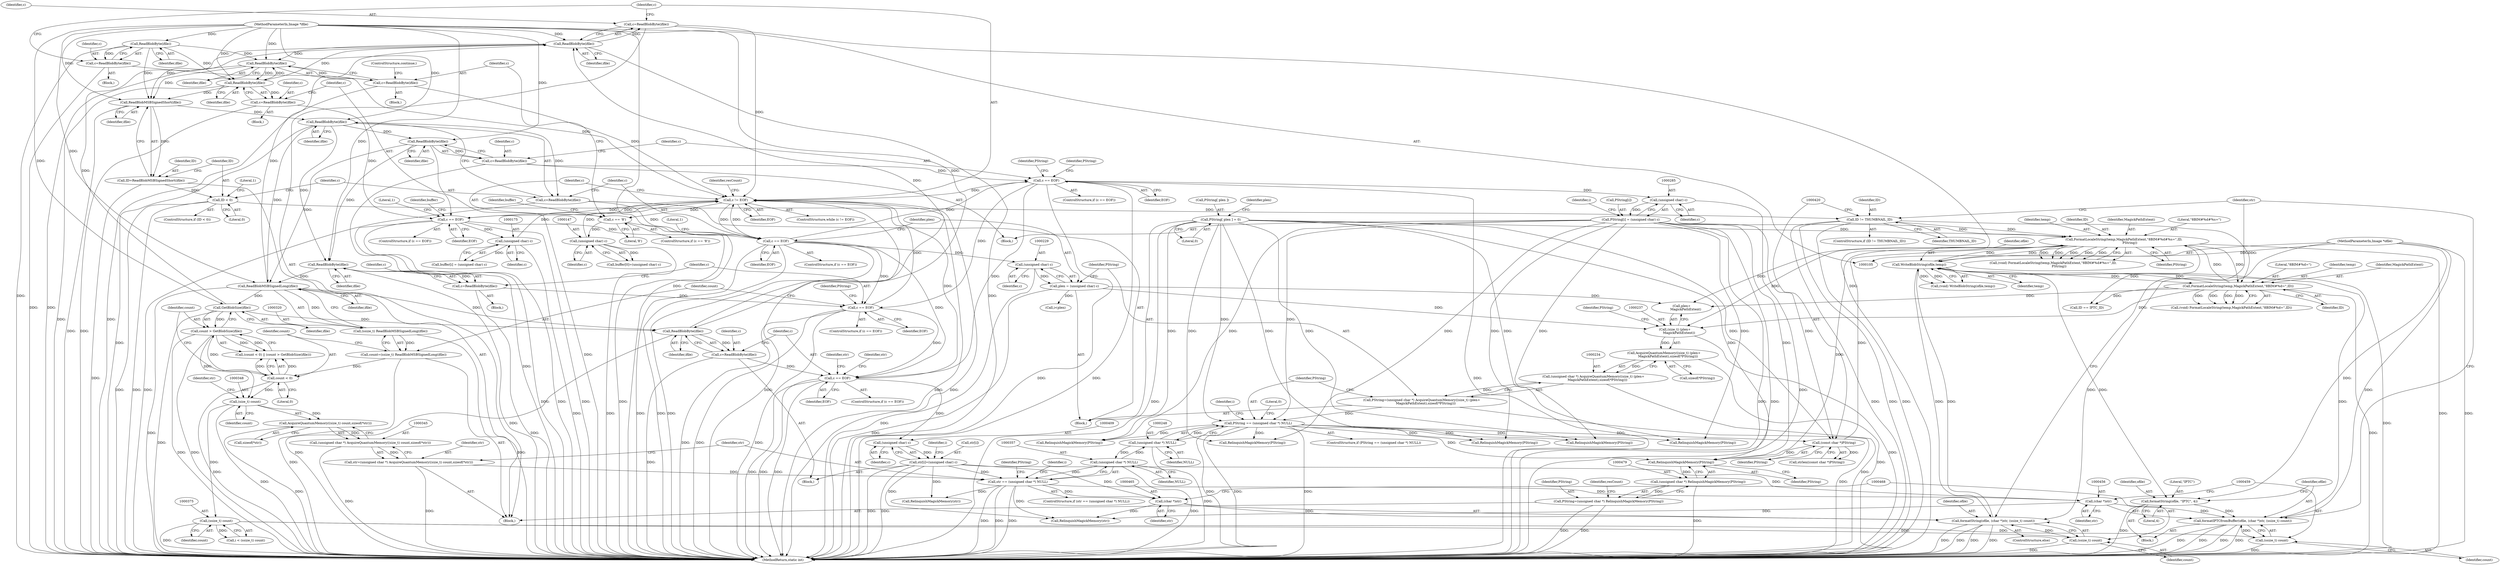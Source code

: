 digraph "1_ImageMagick_cb1214c124e1bd61f7dd551b94a794864861592e@pointer" {
"1000480" [label="(Call,RelinquishMagickMemory(PString))"];
"1000280" [label="(Call,PString[i] = (unsigned char) c)"];
"1000284" [label="(Call,(unsigned char) c)"];
"1000267" [label="(Call,c == EOF)"];
"1000262" [label="(Call,c=ReadBlobByte(ifile))"];
"1000264" [label="(Call,ReadBlobByte(ifile))"];
"1000217" [label="(Call,ReadBlobByte(ifile))"];
"1000204" [label="(Call,ReadBlobMSBSignedShort(ifile))"];
"1000129" [label="(Call,ReadBlobByte(ifile))"];
"1000106" [label="(MethodParameterIn,Image *ifile)"];
"1000199" [label="(Call,ReadBlobByte(ifile))"];
"1000161" [label="(Call,ReadBlobByte(ifile))"];
"1000486" [label="(Call,ReadBlobByte(ifile))"];
"1000330" [label="(Call,GetBlobSize(ifile))"];
"1000321" [label="(Call,ReadBlobMSBSignedLong(ifile))"];
"1000301" [label="(Call,ReadBlobByte(ifile))"];
"1000382" [label="(Call,ReadBlobByte(ifile))"];
"1000220" [label="(Call,c == EOF)"];
"1000215" [label="(Call,c=ReadBlobByte(ifile))"];
"1000164" [label="(Call,c == EOF)"];
"1000159" [label="(Call,c=ReadBlobByte(ifile))"];
"1000132" [label="(Call,c != EOF)"];
"1000127" [label="(Call,c=ReadBlobByte(ifile))"];
"1000484" [label="(Call,c=ReadBlobByte(ifile))"];
"1000197" [label="(Call,c=ReadBlobByte(ifile))"];
"1000146" [label="(Call,(unsigned char) c)"];
"1000137" [label="(Call,c == '8')"];
"1000174" [label="(Call,(unsigned char) c)"];
"1000385" [label="(Call,c == EOF)"];
"1000380" [label="(Call,c=ReadBlobByte(ifile))"];
"1000304" [label="(Call,c == EOF)"];
"1000299" [label="(Call,c=ReadBlobByte(ifile))"];
"1000425" [label="(Call,FormatLocaleString(temp,MagickPathExtent,\"8BIM#%d#%s=\",ID,\n            PString))"];
"1000441" [label="(Call,WriteBlobString(ofile,temp))"];
"1000462" [label="(Call,formatString(ofile, (char *)str, (ssize_t) count))"];
"1000107" [label="(MethodParameterIn,Image *ofile)"];
"1000464" [label="(Call,(char *)str)"];
"1000404" [label="(Call,str[i]=(unsigned char) c)"];
"1000408" [label="(Call,(unsigned char) c)"];
"1000354" [label="(Call,str == (unsigned char *) NULL)"];
"1000342" [label="(Call,str=(unsigned char *) AcquireQuantumMemory((size_t) count,sizeof(*str)))"];
"1000344" [label="(Call,(unsigned char *) AcquireQuantumMemory((size_t) count,sizeof(*str)))"];
"1000346" [label="(Call,AcquireQuantumMemory((size_t) count,sizeof(*str)))"];
"1000347" [label="(Call,(size_t) count)"];
"1000325" [label="(Call,count < 0)"];
"1000317" [label="(Call,count=(ssize_t) ReadBlobMSBSignedLong(ifile))"];
"1000319" [label="(Call,(ssize_t) ReadBlobMSBSignedLong(ifile))"];
"1000328" [label="(Call,count > GetBlobSize(ifile))"];
"1000356" [label="(Call,(unsigned char *) NULL)"];
"1000247" [label="(Call,(unsigned char *) NULL)"];
"1000467" [label="(Call,(ssize_t) count)"];
"1000374" [label="(Call,(ssize_t) count)"];
"1000453" [label="(Call,formatIPTCfromBuffer(ofile, (char *)str, (ssize_t) count))"];
"1000449" [label="(Call,formatString(ofile, \"IPTC\", 4))"];
"1000455" [label="(Call,(char *)str)"];
"1000458" [label="(Call,(ssize_t) count)"];
"1000434" [label="(Call,FormatLocaleString(temp,MagickPathExtent,\"8BIM#%d=\",ID))"];
"1000412" [label="(Call,ID != THUMBNAIL_ID)"];
"1000207" [label="(Call,ID < 0)"];
"1000202" [label="(Call,ID=ReadBlobMSBSignedShort(ifile))"];
"1000419" [label="(Call,(const char *)PString)"];
"1000287" [label="(Call,PString[ plen ] = 0)"];
"1000245" [label="(Call,PString == (unsigned char *) NULL)"];
"1000231" [label="(Call,PString=(unsigned char *) AcquireQuantumMemory((size_t) (plen+\n        MagickPathExtent),sizeof(*PString)))"];
"1000233" [label="(Call,(unsigned char *) AcquireQuantumMemory((size_t) (plen+\n        MagickPathExtent),sizeof(*PString)))"];
"1000235" [label="(Call,AcquireQuantumMemory((size_t) (plen+\n        MagickPathExtent),sizeof(*PString)))"];
"1000236" [label="(Call,(size_t) (plen+\n        MagickPathExtent))"];
"1000226" [label="(Call,plen = (unsigned char) c)"];
"1000228" [label="(Call,(unsigned char) c)"];
"1000478" [label="(Call,(unsigned char *) RelinquishMagickMemory(PString))"];
"1000476" [label="(Call,PString=(unsigned char *) RelinquishMagickMemory(PString))"];
"1000227" [label="(Identifier,plen)"];
"1000204" [label="(Call,ReadBlobMSBSignedShort(ifile))"];
"1000133" [label="(Identifier,c)"];
"1000241" [label="(Call,sizeof(*PString))"];
"1000438" [label="(Identifier,ID)"];
"1000385" [label="(Call,c == EOF)"];
"1000226" [label="(Call,plen = (unsigned char) c)"];
"1000275" [label="(Call,RelinquishMagickMemory(PString))"];
"1000137" [label="(Call,c == '8')"];
"1000443" [label="(Identifier,temp)"];
"1000134" [label="(Identifier,EOF)"];
"1000463" [label="(Identifier,ofile)"];
"1000203" [label="(Identifier,ID)"];
"1000264" [label="(Call,ReadBlobByte(ifile))"];
"1000406" [label="(Identifier,str)"];
"1000458" [label="(Call,(ssize_t) count)"];
"1000399" [label="(Call,RelinquishMagickMemory(PString))"];
"1000166" [label="(Identifier,EOF)"];
"1000386" [label="(Identifier,c)"];
"1000484" [label="(Call,c=ReadBlobByte(ifile))"];
"1000272" [label="(Identifier,PString)"];
"1000129" [label="(Call,ReadBlobByte(ifile))"];
"1000442" [label="(Identifier,ofile)"];
"1000127" [label="(Call,c=ReadBlobByte(ifile))"];
"1000364" [label="(Call,RelinquishMagickMemory(PString))"];
"1000201" [label="(ControlStructure,continue;)"];
"1000302" [label="(Identifier,ifile)"];
"1000428" [label="(Literal,\"8BIM#%d#%s=\")"];
"1000213" [label="(Block,)"];
"1000301" [label="(Call,ReadBlobByte(ifile))"];
"1000135" [label="(Block,)"];
"1000405" [label="(Call,str[i])"];
"1000233" [label="(Call,(unsigned char *) AcquireQuantumMemory((size_t) (plen+\n        MagickPathExtent),sizeof(*PString)))"];
"1000432" [label="(Call,(void) FormatLocaleString(temp,MagickPathExtent,\"8BIM#%d=\",ID))"];
"1000260" [label="(Identifier,i)"];
"1000139" [label="(Literal,'8')"];
"1000298" [label="(Block,)"];
"1000312" [label="(Call,RelinquishMagickMemory(PString))"];
"1000450" [label="(Identifier,ofile)"];
"1000132" [label="(Call,c != EOF)"];
"1000268" [label="(Identifier,c)"];
"1000325" [label="(Call,count < 0)"];
"1000434" [label="(Call,FormatLocaleString(temp,MagickPathExtent,\"8BIM#%d=\",ID))"];
"1000225" [label="(Literal,1)"];
"1000355" [label="(Identifier,str)"];
"1000172" [label="(Identifier,buffer)"];
"1000426" [label="(Identifier,temp)"];
"1000246" [label="(Identifier,PString)"];
"1000404" [label="(Call,str[i]=(unsigned char) c)"];
"1000486" [label="(Call,ReadBlobByte(ifile))"];
"1000322" [label="(Identifier,ifile)"];
"1000222" [label="(Identifier,EOF)"];
"1000131" [label="(ControlStructure,while (c != EOF))"];
"1000199" [label="(Call,ReadBlobByte(ifile))"];
"1000423" [label="(Call,(void) FormatLocaleString(temp,MagickPathExtent,\"8BIM#%d#%s=\",ID,\n            PString))"];
"1000165" [label="(Identifier,c)"];
"1000460" [label="(Identifier,count)"];
"1000209" [label="(Literal,0)"];
"1000361" [label="(Identifier,PString)"];
"1000330" [label="(Call,GetBlobSize(ifile))"];
"1000299" [label="(Call,c=ReadBlobByte(ifile))"];
"1000265" [label="(Identifier,ifile)"];
"1000329" [label="(Identifier,count)"];
"1000480" [label="(Call,RelinquishMagickMemory(PString))"];
"1000324" [label="(Call,(count < 0) || (count > GetBlobSize(ifile)))"];
"1000286" [label="(Identifier,c)"];
"1000381" [label="(Identifier,c)"];
"1000212" [label="(Literal,1)"];
"1000230" [label="(Identifier,c)"];
"1000429" [label="(Identifier,ID)"];
"1000159" [label="(Call,c=ReadBlobByte(ifile))"];
"1000198" [label="(Identifier,c)"];
"1000261" [label="(Block,)"];
"1000439" [label="(Call,(void) WriteBlobString(ofile,temp))"];
"1000162" [label="(Identifier,ifile)"];
"1000217" [label="(Call,ReadBlobByte(ifile))"];
"1000485" [label="(Identifier,c)"];
"1000138" [label="(Identifier,c)"];
"1000327" [label="(Literal,0)"];
"1000418" [label="(Call,strlen((const char *)PString))"];
"1000419" [label="(Call,(const char *)PString)"];
"1000144" [label="(Identifier,buffer)"];
"1000410" [label="(Identifier,c)"];
"1000376" [label="(Identifier,count)"];
"1000107" [label="(MethodParameterIn,Image *ofile)"];
"1000382" [label="(Call,ReadBlobByte(ifile))"];
"1000384" [label="(ControlStructure,if (c == EOF))"];
"1000387" [label="(Identifier,EOF)"];
"1000235" [label="(Call,AcquireQuantumMemory((size_t) (plen+\n        MagickPathExtent),sizeof(*PString)))"];
"1000306" [label="(Identifier,EOF)"];
"1000284" [label="(Call,(unsigned char) c)"];
"1000245" [label="(Call,PString == (unsigned char *) NULL)"];
"1000352" [label="(Identifier,str)"];
"1000282" [label="(Identifier,PString)"];
"1000326" [label="(Identifier,count)"];
"1000437" [label="(Literal,\"8BIM#%d=\")"];
"1000148" [label="(Identifier,c)"];
"1000228" [label="(Call,(unsigned char) c)"];
"1000300" [label="(Identifier,c)"];
"1000287" [label="(Call,PString[ plen ] = 0)"];
"1000303" [label="(ControlStructure,if (c == EOF))"];
"1000412" [label="(Call,ID != THUMBNAIL_ID)"];
"1000350" [label="(Call,sizeof(*str))"];
"1000232" [label="(Identifier,PString)"];
"1000448" [label="(Block,)"];
"1000305" [label="(Identifier,c)"];
"1000216" [label="(Identifier,c)"];
"1000427" [label="(Identifier,MagickPathExtent)"];
"1000474" [label="(Call,RelinquishMagickMemory(str))"];
"1000393" [label="(Call,RelinquishMagickMemory(str))"];
"1000451" [label="(Literal,\"IPTC\")"];
"1000169" [label="(Literal,1)"];
"1000379" [label="(Block,)"];
"1000263" [label="(Identifier,c)"];
"1000161" [label="(Call,ReadBlobByte(ifile))"];
"1000267" [label="(Call,c == EOF)"];
"1000452" [label="(Literal,4)"];
"1000455" [label="(Call,(char *)str)"];
"1000254" [label="(Identifier,i)"];
"1000461" [label="(ControlStructure,else)"];
"1000291" [label="(Literal,0)"];
"1000476" [label="(Call,PString=(unsigned char *) RelinquishMagickMemory(PString))"];
"1000200" [label="(Identifier,ifile)"];
"1000411" [label="(ControlStructure,if (ID != THUMBNAIL_ID))"];
"1000309" [label="(Identifier,PString)"];
"1000435" [label="(Identifier,temp)"];
"1000383" [label="(Identifier,ifile)"];
"1000342" [label="(Call,str=(unsigned char *) AcquireQuantumMemory((size_t) count,sizeof(*str)))"];
"1000343" [label="(Identifier,str)"];
"1000380" [label="(Call,c=ReadBlobByte(ifile))"];
"1000337" [label="(Call,RelinquishMagickMemory(PString))"];
"1000142" [label="(Call,buffer[0]=(unsigned char) c)"];
"1000269" [label="(Identifier,EOF)"];
"1000266" [label="(ControlStructure,if (c == EOF))"];
"1000489" [label="(Identifier,resCount)"];
"1000441" [label="(Call,WriteBlobString(ofile,temp))"];
"1000344" [label="(Call,(unsigned char *) AcquireQuantumMemory((size_t) count,sizeof(*str)))"];
"1000108" [label="(Block,)"];
"1000197" [label="(Call,c=ReadBlobByte(ifile))"];
"1000374" [label="(Call,(ssize_t) count)"];
"1000318" [label="(Identifier,count)"];
"1000244" [label="(ControlStructure,if (PString == (unsigned char *) NULL))"];
"1000176" [label="(Identifier,c)"];
"1000478" [label="(Call,(unsigned char *) RelinquishMagickMemory(PString))"];
"1000170" [label="(Call,buffer[i] = (unsigned char) c)"];
"1000146" [label="(Call,(unsigned char) c)"];
"1000490" [label="(MethodReturn,static int)"];
"1000483" [label="(Identifier,resCount)"];
"1000158" [label="(Block,)"];
"1000196" [label="(Block,)"];
"1000346" [label="(Call,AcquireQuantumMemory((size_t) count,sizeof(*str)))"];
"1000349" [label="(Identifier,count)"];
"1000163" [label="(ControlStructure,if (c == EOF))"];
"1000238" [label="(Call,plen+\n        MagickPathExtent)"];
"1000445" [label="(Call,ID == IPTC_ID)"];
"1000304" [label="(Call,c == EOF)"];
"1000467" [label="(Call,(ssize_t) count)"];
"1000471" [label="(Identifier,str)"];
"1000449" [label="(Call,formatString(ofile, \"IPTC\", 4))"];
"1000207" [label="(Call,ID < 0)"];
"1000262" [label="(Call,c=ReadBlobByte(ifile))"];
"1000347" [label="(Call,(size_t) count)"];
"1000414" [label="(Identifier,THUMBNAIL_ID)"];
"1000288" [label="(Call,PString[ plen ])"];
"1000464" [label="(Call,(char *)str)"];
"1000378" [label="(Identifier,i)"];
"1000477" [label="(Identifier,PString)"];
"1000280" [label="(Call,PString[i] = (unsigned char) c)"];
"1000128" [label="(Identifier,c)"];
"1000321" [label="(Call,ReadBlobMSBSignedLong(ifile))"];
"1000372" [label="(Call,i < (ssize_t) count)"];
"1000220" [label="(Call,c == EOF)"];
"1000469" [label="(Identifier,count)"];
"1000218" [label="(Identifier,ifile)"];
"1000454" [label="(Identifier,ofile)"];
"1000436" [label="(Identifier,MagickPathExtent)"];
"1000390" [label="(Identifier,str)"];
"1000295" [label="(Identifier,plen)"];
"1000247" [label="(Call,(unsigned char *) NULL)"];
"1000354" [label="(Call,str == (unsigned char *) NULL)"];
"1000164" [label="(Call,c == EOF)"];
"1000174" [label="(Call,(unsigned char) c)"];
"1000251" [label="(Literal,0)"];
"1000453" [label="(Call,formatIPTCfromBuffer(ofile, (char *)str, (ssize_t) count))"];
"1000219" [label="(ControlStructure,if (c == EOF))"];
"1000256" [label="(Call,i<plen)"];
"1000408" [label="(Call,(unsigned char) c)"];
"1000457" [label="(Identifier,str)"];
"1000130" [label="(Identifier,ifile)"];
"1000281" [label="(Call,PString[i])"];
"1000205" [label="(Identifier,ifile)"];
"1000236" [label="(Call,(size_t) (plen+\n        MagickPathExtent))"];
"1000328" [label="(Call,count > GetBlobSize(ifile))"];
"1000487" [label="(Identifier,ifile)"];
"1000466" [label="(Identifier,str)"];
"1000249" [label="(Identifier,NULL)"];
"1000370" [label="(Identifier,i)"];
"1000413" [label="(Identifier,ID)"];
"1000106" [label="(MethodParameterIn,Image *ifile)"];
"1000356" [label="(Call,(unsigned char *) NULL)"];
"1000358" [label="(Identifier,NULL)"];
"1000425" [label="(Call,FormatLocaleString(temp,MagickPathExtent,\"8BIM#%d#%s=\",ID,\n            PString))"];
"1000221" [label="(Identifier,c)"];
"1000231" [label="(Call,PString=(unsigned char *) AcquireQuantumMemory((size_t) (plen+\n        MagickPathExtent),sizeof(*PString)))"];
"1000215" [label="(Call,c=ReadBlobByte(ifile))"];
"1000206" [label="(ControlStructure,if (ID < 0))"];
"1000331" [label="(Identifier,ifile)"];
"1000319" [label="(Call,(ssize_t) ReadBlobMSBSignedLong(ifile))"];
"1000243" [label="(Identifier,PString)"];
"1000430" [label="(Identifier,PString)"];
"1000421" [label="(Identifier,PString)"];
"1000317" [label="(Call,count=(ssize_t) ReadBlobMSBSignedLong(ifile))"];
"1000208" [label="(Identifier,ID)"];
"1000160" [label="(Identifier,c)"];
"1000462" [label="(Call,formatString(ofile, (char *)str, (ssize_t) count))"];
"1000353" [label="(ControlStructure,if (str == (unsigned char *) NULL))"];
"1000202" [label="(Call,ID=ReadBlobMSBSignedShort(ifile))"];
"1000481" [label="(Identifier,PString)"];
"1000136" [label="(ControlStructure,if (c == '8'))"];
"1000480" -> "1000478"  [label="AST: "];
"1000480" -> "1000481"  [label="CFG: "];
"1000481" -> "1000480"  [label="AST: "];
"1000478" -> "1000480"  [label="CFG: "];
"1000480" -> "1000478"  [label="DDG: "];
"1000280" -> "1000480"  [label="DDG: "];
"1000425" -> "1000480"  [label="DDG: "];
"1000245" -> "1000480"  [label="DDG: "];
"1000419" -> "1000480"  [label="DDG: "];
"1000287" -> "1000480"  [label="DDG: "];
"1000280" -> "1000261"  [label="AST: "];
"1000280" -> "1000284"  [label="CFG: "];
"1000281" -> "1000280"  [label="AST: "];
"1000284" -> "1000280"  [label="AST: "];
"1000260" -> "1000280"  [label="CFG: "];
"1000280" -> "1000490"  [label="DDG: "];
"1000280" -> "1000490"  [label="DDG: "];
"1000280" -> "1000245"  [label="DDG: "];
"1000280" -> "1000275"  [label="DDG: "];
"1000284" -> "1000280"  [label="DDG: "];
"1000280" -> "1000312"  [label="DDG: "];
"1000280" -> "1000337"  [label="DDG: "];
"1000280" -> "1000364"  [label="DDG: "];
"1000280" -> "1000399"  [label="DDG: "];
"1000280" -> "1000419"  [label="DDG: "];
"1000280" -> "1000425"  [label="DDG: "];
"1000284" -> "1000286"  [label="CFG: "];
"1000285" -> "1000284"  [label="AST: "];
"1000286" -> "1000284"  [label="AST: "];
"1000284" -> "1000490"  [label="DDG: "];
"1000267" -> "1000284"  [label="DDG: "];
"1000267" -> "1000266"  [label="AST: "];
"1000267" -> "1000269"  [label="CFG: "];
"1000268" -> "1000267"  [label="AST: "];
"1000269" -> "1000267"  [label="AST: "];
"1000272" -> "1000267"  [label="CFG: "];
"1000282" -> "1000267"  [label="CFG: "];
"1000267" -> "1000490"  [label="DDG: "];
"1000267" -> "1000490"  [label="DDG: "];
"1000267" -> "1000490"  [label="DDG: "];
"1000267" -> "1000132"  [label="DDG: "];
"1000262" -> "1000267"  [label="DDG: "];
"1000220" -> "1000267"  [label="DDG: "];
"1000267" -> "1000304"  [label="DDG: "];
"1000267" -> "1000385"  [label="DDG: "];
"1000262" -> "1000261"  [label="AST: "];
"1000262" -> "1000264"  [label="CFG: "];
"1000263" -> "1000262"  [label="AST: "];
"1000264" -> "1000262"  [label="AST: "];
"1000268" -> "1000262"  [label="CFG: "];
"1000262" -> "1000490"  [label="DDG: "];
"1000264" -> "1000262"  [label="DDG: "];
"1000264" -> "1000265"  [label="CFG: "];
"1000265" -> "1000264"  [label="AST: "];
"1000264" -> "1000490"  [label="DDG: "];
"1000217" -> "1000264"  [label="DDG: "];
"1000106" -> "1000264"  [label="DDG: "];
"1000264" -> "1000301"  [label="DDG: "];
"1000264" -> "1000321"  [label="DDG: "];
"1000217" -> "1000215"  [label="AST: "];
"1000217" -> "1000218"  [label="CFG: "];
"1000218" -> "1000217"  [label="AST: "];
"1000215" -> "1000217"  [label="CFG: "];
"1000217" -> "1000490"  [label="DDG: "];
"1000217" -> "1000215"  [label="DDG: "];
"1000204" -> "1000217"  [label="DDG: "];
"1000106" -> "1000217"  [label="DDG: "];
"1000217" -> "1000301"  [label="DDG: "];
"1000217" -> "1000321"  [label="DDG: "];
"1000204" -> "1000202"  [label="AST: "];
"1000204" -> "1000205"  [label="CFG: "];
"1000205" -> "1000204"  [label="AST: "];
"1000202" -> "1000204"  [label="CFG: "];
"1000204" -> "1000490"  [label="DDG: "];
"1000204" -> "1000202"  [label="DDG: "];
"1000129" -> "1000204"  [label="DDG: "];
"1000199" -> "1000204"  [label="DDG: "];
"1000161" -> "1000204"  [label="DDG: "];
"1000486" -> "1000204"  [label="DDG: "];
"1000106" -> "1000204"  [label="DDG: "];
"1000129" -> "1000127"  [label="AST: "];
"1000129" -> "1000130"  [label="CFG: "];
"1000130" -> "1000129"  [label="AST: "];
"1000127" -> "1000129"  [label="CFG: "];
"1000129" -> "1000490"  [label="DDG: "];
"1000129" -> "1000127"  [label="DDG: "];
"1000106" -> "1000129"  [label="DDG: "];
"1000129" -> "1000161"  [label="DDG: "];
"1000129" -> "1000199"  [label="DDG: "];
"1000106" -> "1000105"  [label="AST: "];
"1000106" -> "1000490"  [label="DDG: "];
"1000106" -> "1000161"  [label="DDG: "];
"1000106" -> "1000199"  [label="DDG: "];
"1000106" -> "1000301"  [label="DDG: "];
"1000106" -> "1000321"  [label="DDG: "];
"1000106" -> "1000330"  [label="DDG: "];
"1000106" -> "1000382"  [label="DDG: "];
"1000106" -> "1000486"  [label="DDG: "];
"1000199" -> "1000197"  [label="AST: "];
"1000199" -> "1000200"  [label="CFG: "];
"1000200" -> "1000199"  [label="AST: "];
"1000197" -> "1000199"  [label="CFG: "];
"1000199" -> "1000490"  [label="DDG: "];
"1000199" -> "1000161"  [label="DDG: "];
"1000199" -> "1000197"  [label="DDG: "];
"1000161" -> "1000199"  [label="DDG: "];
"1000486" -> "1000199"  [label="DDG: "];
"1000161" -> "1000159"  [label="AST: "];
"1000161" -> "1000162"  [label="CFG: "];
"1000162" -> "1000161"  [label="AST: "];
"1000159" -> "1000161"  [label="CFG: "];
"1000161" -> "1000490"  [label="DDG: "];
"1000161" -> "1000159"  [label="DDG: "];
"1000486" -> "1000161"  [label="DDG: "];
"1000486" -> "1000484"  [label="AST: "];
"1000486" -> "1000487"  [label="CFG: "];
"1000487" -> "1000486"  [label="AST: "];
"1000484" -> "1000486"  [label="CFG: "];
"1000486" -> "1000490"  [label="DDG: "];
"1000486" -> "1000484"  [label="DDG: "];
"1000330" -> "1000486"  [label="DDG: "];
"1000382" -> "1000486"  [label="DDG: "];
"1000321" -> "1000486"  [label="DDG: "];
"1000330" -> "1000328"  [label="AST: "];
"1000330" -> "1000331"  [label="CFG: "];
"1000331" -> "1000330"  [label="AST: "];
"1000328" -> "1000330"  [label="CFG: "];
"1000330" -> "1000490"  [label="DDG: "];
"1000330" -> "1000328"  [label="DDG: "];
"1000321" -> "1000330"  [label="DDG: "];
"1000330" -> "1000382"  [label="DDG: "];
"1000321" -> "1000319"  [label="AST: "];
"1000321" -> "1000322"  [label="CFG: "];
"1000322" -> "1000321"  [label="AST: "];
"1000319" -> "1000321"  [label="CFG: "];
"1000321" -> "1000490"  [label="DDG: "];
"1000321" -> "1000319"  [label="DDG: "];
"1000301" -> "1000321"  [label="DDG: "];
"1000321" -> "1000382"  [label="DDG: "];
"1000301" -> "1000299"  [label="AST: "];
"1000301" -> "1000302"  [label="CFG: "];
"1000302" -> "1000301"  [label="AST: "];
"1000299" -> "1000301"  [label="CFG: "];
"1000301" -> "1000490"  [label="DDG: "];
"1000301" -> "1000299"  [label="DDG: "];
"1000382" -> "1000380"  [label="AST: "];
"1000382" -> "1000383"  [label="CFG: "];
"1000383" -> "1000382"  [label="AST: "];
"1000380" -> "1000382"  [label="CFG: "];
"1000382" -> "1000490"  [label="DDG: "];
"1000382" -> "1000380"  [label="DDG: "];
"1000220" -> "1000219"  [label="AST: "];
"1000220" -> "1000222"  [label="CFG: "];
"1000221" -> "1000220"  [label="AST: "];
"1000222" -> "1000220"  [label="AST: "];
"1000225" -> "1000220"  [label="CFG: "];
"1000227" -> "1000220"  [label="CFG: "];
"1000220" -> "1000490"  [label="DDG: "];
"1000220" -> "1000490"  [label="DDG: "];
"1000220" -> "1000490"  [label="DDG: "];
"1000220" -> "1000132"  [label="DDG: "];
"1000215" -> "1000220"  [label="DDG: "];
"1000164" -> "1000220"  [label="DDG: "];
"1000132" -> "1000220"  [label="DDG: "];
"1000220" -> "1000228"  [label="DDG: "];
"1000220" -> "1000304"  [label="DDG: "];
"1000220" -> "1000385"  [label="DDG: "];
"1000215" -> "1000213"  [label="AST: "];
"1000216" -> "1000215"  [label="AST: "];
"1000221" -> "1000215"  [label="CFG: "];
"1000215" -> "1000490"  [label="DDG: "];
"1000164" -> "1000163"  [label="AST: "];
"1000164" -> "1000166"  [label="CFG: "];
"1000165" -> "1000164"  [label="AST: "];
"1000166" -> "1000164"  [label="AST: "];
"1000169" -> "1000164"  [label="CFG: "];
"1000172" -> "1000164"  [label="CFG: "];
"1000164" -> "1000490"  [label="DDG: "];
"1000164" -> "1000490"  [label="DDG: "];
"1000164" -> "1000490"  [label="DDG: "];
"1000164" -> "1000132"  [label="DDG: "];
"1000159" -> "1000164"  [label="DDG: "];
"1000132" -> "1000164"  [label="DDG: "];
"1000164" -> "1000174"  [label="DDG: "];
"1000159" -> "1000158"  [label="AST: "];
"1000160" -> "1000159"  [label="AST: "];
"1000165" -> "1000159"  [label="CFG: "];
"1000159" -> "1000490"  [label="DDG: "];
"1000132" -> "1000131"  [label="AST: "];
"1000132" -> "1000134"  [label="CFG: "];
"1000133" -> "1000132"  [label="AST: "];
"1000134" -> "1000132"  [label="AST: "];
"1000138" -> "1000132"  [label="CFG: "];
"1000489" -> "1000132"  [label="CFG: "];
"1000132" -> "1000490"  [label="DDG: "];
"1000132" -> "1000490"  [label="DDG: "];
"1000132" -> "1000490"  [label="DDG: "];
"1000127" -> "1000132"  [label="DDG: "];
"1000484" -> "1000132"  [label="DDG: "];
"1000197" -> "1000132"  [label="DDG: "];
"1000146" -> "1000132"  [label="DDG: "];
"1000174" -> "1000132"  [label="DDG: "];
"1000385" -> "1000132"  [label="DDG: "];
"1000304" -> "1000132"  [label="DDG: "];
"1000132" -> "1000137"  [label="DDG: "];
"1000127" -> "1000108"  [label="AST: "];
"1000128" -> "1000127"  [label="AST: "];
"1000133" -> "1000127"  [label="CFG: "];
"1000127" -> "1000490"  [label="DDG: "];
"1000484" -> "1000135"  [label="AST: "];
"1000485" -> "1000484"  [label="AST: "];
"1000133" -> "1000484"  [label="CFG: "];
"1000484" -> "1000490"  [label="DDG: "];
"1000197" -> "1000196"  [label="AST: "];
"1000198" -> "1000197"  [label="AST: "];
"1000201" -> "1000197"  [label="CFG: "];
"1000197" -> "1000490"  [label="DDG: "];
"1000146" -> "1000142"  [label="AST: "];
"1000146" -> "1000148"  [label="CFG: "];
"1000147" -> "1000146"  [label="AST: "];
"1000148" -> "1000146"  [label="AST: "];
"1000142" -> "1000146"  [label="CFG: "];
"1000146" -> "1000490"  [label="DDG: "];
"1000146" -> "1000142"  [label="DDG: "];
"1000137" -> "1000146"  [label="DDG: "];
"1000137" -> "1000136"  [label="AST: "];
"1000137" -> "1000139"  [label="CFG: "];
"1000138" -> "1000137"  [label="AST: "];
"1000139" -> "1000137"  [label="AST: "];
"1000144" -> "1000137"  [label="CFG: "];
"1000198" -> "1000137"  [label="CFG: "];
"1000137" -> "1000490"  [label="DDG: "];
"1000174" -> "1000170"  [label="AST: "];
"1000174" -> "1000176"  [label="CFG: "];
"1000175" -> "1000174"  [label="AST: "];
"1000176" -> "1000174"  [label="AST: "];
"1000170" -> "1000174"  [label="CFG: "];
"1000174" -> "1000490"  [label="DDG: "];
"1000174" -> "1000170"  [label="DDG: "];
"1000385" -> "1000384"  [label="AST: "];
"1000385" -> "1000387"  [label="CFG: "];
"1000386" -> "1000385"  [label="AST: "];
"1000387" -> "1000385"  [label="AST: "];
"1000390" -> "1000385"  [label="CFG: "];
"1000406" -> "1000385"  [label="CFG: "];
"1000385" -> "1000490"  [label="DDG: "];
"1000385" -> "1000490"  [label="DDG: "];
"1000385" -> "1000490"  [label="DDG: "];
"1000380" -> "1000385"  [label="DDG: "];
"1000304" -> "1000385"  [label="DDG: "];
"1000385" -> "1000408"  [label="DDG: "];
"1000380" -> "1000379"  [label="AST: "];
"1000381" -> "1000380"  [label="AST: "];
"1000386" -> "1000380"  [label="CFG: "];
"1000380" -> "1000490"  [label="DDG: "];
"1000304" -> "1000303"  [label="AST: "];
"1000304" -> "1000306"  [label="CFG: "];
"1000305" -> "1000304"  [label="AST: "];
"1000306" -> "1000304"  [label="AST: "];
"1000309" -> "1000304"  [label="CFG: "];
"1000318" -> "1000304"  [label="CFG: "];
"1000304" -> "1000490"  [label="DDG: "];
"1000304" -> "1000490"  [label="DDG: "];
"1000304" -> "1000490"  [label="DDG: "];
"1000299" -> "1000304"  [label="DDG: "];
"1000299" -> "1000298"  [label="AST: "];
"1000300" -> "1000299"  [label="AST: "];
"1000305" -> "1000299"  [label="CFG: "];
"1000299" -> "1000490"  [label="DDG: "];
"1000425" -> "1000423"  [label="AST: "];
"1000425" -> "1000430"  [label="CFG: "];
"1000426" -> "1000425"  [label="AST: "];
"1000427" -> "1000425"  [label="AST: "];
"1000428" -> "1000425"  [label="AST: "];
"1000429" -> "1000425"  [label="AST: "];
"1000430" -> "1000425"  [label="AST: "];
"1000423" -> "1000425"  [label="CFG: "];
"1000425" -> "1000490"  [label="DDG: "];
"1000425" -> "1000236"  [label="DDG: "];
"1000425" -> "1000238"  [label="DDG: "];
"1000425" -> "1000423"  [label="DDG: "];
"1000425" -> "1000423"  [label="DDG: "];
"1000425" -> "1000423"  [label="DDG: "];
"1000425" -> "1000423"  [label="DDG: "];
"1000425" -> "1000423"  [label="DDG: "];
"1000441" -> "1000425"  [label="DDG: "];
"1000434" -> "1000425"  [label="DDG: "];
"1000412" -> "1000425"  [label="DDG: "];
"1000419" -> "1000425"  [label="DDG: "];
"1000287" -> "1000425"  [label="DDG: "];
"1000425" -> "1000434"  [label="DDG: "];
"1000425" -> "1000441"  [label="DDG: "];
"1000425" -> "1000445"  [label="DDG: "];
"1000441" -> "1000439"  [label="AST: "];
"1000441" -> "1000443"  [label="CFG: "];
"1000442" -> "1000441"  [label="AST: "];
"1000443" -> "1000441"  [label="AST: "];
"1000439" -> "1000441"  [label="CFG: "];
"1000441" -> "1000490"  [label="DDG: "];
"1000441" -> "1000434"  [label="DDG: "];
"1000441" -> "1000439"  [label="DDG: "];
"1000441" -> "1000439"  [label="DDG: "];
"1000462" -> "1000441"  [label="DDG: "];
"1000453" -> "1000441"  [label="DDG: "];
"1000107" -> "1000441"  [label="DDG: "];
"1000434" -> "1000441"  [label="DDG: "];
"1000441" -> "1000449"  [label="DDG: "];
"1000441" -> "1000462"  [label="DDG: "];
"1000462" -> "1000461"  [label="AST: "];
"1000462" -> "1000467"  [label="CFG: "];
"1000463" -> "1000462"  [label="AST: "];
"1000464" -> "1000462"  [label="AST: "];
"1000467" -> "1000462"  [label="AST: "];
"1000471" -> "1000462"  [label="CFG: "];
"1000462" -> "1000490"  [label="DDG: "];
"1000462" -> "1000490"  [label="DDG: "];
"1000462" -> "1000490"  [label="DDG: "];
"1000462" -> "1000490"  [label="DDG: "];
"1000107" -> "1000462"  [label="DDG: "];
"1000464" -> "1000462"  [label="DDG: "];
"1000467" -> "1000462"  [label="DDG: "];
"1000107" -> "1000105"  [label="AST: "];
"1000107" -> "1000490"  [label="DDG: "];
"1000107" -> "1000449"  [label="DDG: "];
"1000107" -> "1000453"  [label="DDG: "];
"1000464" -> "1000466"  [label="CFG: "];
"1000465" -> "1000464"  [label="AST: "];
"1000466" -> "1000464"  [label="AST: "];
"1000468" -> "1000464"  [label="CFG: "];
"1000404" -> "1000464"  [label="DDG: "];
"1000354" -> "1000464"  [label="DDG: "];
"1000464" -> "1000474"  [label="DDG: "];
"1000404" -> "1000379"  [label="AST: "];
"1000404" -> "1000408"  [label="CFG: "];
"1000405" -> "1000404"  [label="AST: "];
"1000408" -> "1000404"  [label="AST: "];
"1000378" -> "1000404"  [label="CFG: "];
"1000404" -> "1000490"  [label="DDG: "];
"1000404" -> "1000490"  [label="DDG: "];
"1000404" -> "1000354"  [label="DDG: "];
"1000404" -> "1000393"  [label="DDG: "];
"1000408" -> "1000404"  [label="DDG: "];
"1000404" -> "1000455"  [label="DDG: "];
"1000404" -> "1000474"  [label="DDG: "];
"1000408" -> "1000410"  [label="CFG: "];
"1000409" -> "1000408"  [label="AST: "];
"1000410" -> "1000408"  [label="AST: "];
"1000354" -> "1000353"  [label="AST: "];
"1000354" -> "1000356"  [label="CFG: "];
"1000355" -> "1000354"  [label="AST: "];
"1000356" -> "1000354"  [label="AST: "];
"1000361" -> "1000354"  [label="CFG: "];
"1000370" -> "1000354"  [label="CFG: "];
"1000354" -> "1000490"  [label="DDG: "];
"1000354" -> "1000490"  [label="DDG: "];
"1000354" -> "1000490"  [label="DDG: "];
"1000342" -> "1000354"  [label="DDG: "];
"1000356" -> "1000354"  [label="DDG: "];
"1000354" -> "1000393"  [label="DDG: "];
"1000354" -> "1000455"  [label="DDG: "];
"1000354" -> "1000474"  [label="DDG: "];
"1000342" -> "1000135"  [label="AST: "];
"1000342" -> "1000344"  [label="CFG: "];
"1000343" -> "1000342"  [label="AST: "];
"1000344" -> "1000342"  [label="AST: "];
"1000355" -> "1000342"  [label="CFG: "];
"1000342" -> "1000490"  [label="DDG: "];
"1000344" -> "1000342"  [label="DDG: "];
"1000344" -> "1000346"  [label="CFG: "];
"1000345" -> "1000344"  [label="AST: "];
"1000346" -> "1000344"  [label="AST: "];
"1000344" -> "1000490"  [label="DDG: "];
"1000346" -> "1000344"  [label="DDG: "];
"1000346" -> "1000350"  [label="CFG: "];
"1000347" -> "1000346"  [label="AST: "];
"1000350" -> "1000346"  [label="AST: "];
"1000346" -> "1000490"  [label="DDG: "];
"1000347" -> "1000346"  [label="DDG: "];
"1000347" -> "1000349"  [label="CFG: "];
"1000348" -> "1000347"  [label="AST: "];
"1000349" -> "1000347"  [label="AST: "];
"1000352" -> "1000347"  [label="CFG: "];
"1000347" -> "1000490"  [label="DDG: "];
"1000325" -> "1000347"  [label="DDG: "];
"1000328" -> "1000347"  [label="DDG: "];
"1000347" -> "1000374"  [label="DDG: "];
"1000325" -> "1000324"  [label="AST: "];
"1000325" -> "1000327"  [label="CFG: "];
"1000326" -> "1000325"  [label="AST: "];
"1000327" -> "1000325"  [label="AST: "];
"1000329" -> "1000325"  [label="CFG: "];
"1000324" -> "1000325"  [label="CFG: "];
"1000325" -> "1000490"  [label="DDG: "];
"1000325" -> "1000324"  [label="DDG: "];
"1000325" -> "1000324"  [label="DDG: "];
"1000317" -> "1000325"  [label="DDG: "];
"1000325" -> "1000328"  [label="DDG: "];
"1000317" -> "1000135"  [label="AST: "];
"1000317" -> "1000319"  [label="CFG: "];
"1000318" -> "1000317"  [label="AST: "];
"1000319" -> "1000317"  [label="AST: "];
"1000326" -> "1000317"  [label="CFG: "];
"1000317" -> "1000490"  [label="DDG: "];
"1000319" -> "1000317"  [label="DDG: "];
"1000320" -> "1000319"  [label="AST: "];
"1000319" -> "1000490"  [label="DDG: "];
"1000328" -> "1000324"  [label="AST: "];
"1000329" -> "1000328"  [label="AST: "];
"1000324" -> "1000328"  [label="CFG: "];
"1000328" -> "1000490"  [label="DDG: "];
"1000328" -> "1000490"  [label="DDG: "];
"1000328" -> "1000324"  [label="DDG: "];
"1000328" -> "1000324"  [label="DDG: "];
"1000356" -> "1000358"  [label="CFG: "];
"1000357" -> "1000356"  [label="AST: "];
"1000358" -> "1000356"  [label="AST: "];
"1000356" -> "1000490"  [label="DDG: "];
"1000356" -> "1000247"  [label="DDG: "];
"1000247" -> "1000356"  [label="DDG: "];
"1000247" -> "1000245"  [label="AST: "];
"1000247" -> "1000249"  [label="CFG: "];
"1000248" -> "1000247"  [label="AST: "];
"1000249" -> "1000247"  [label="AST: "];
"1000245" -> "1000247"  [label="CFG: "];
"1000247" -> "1000490"  [label="DDG: "];
"1000247" -> "1000245"  [label="DDG: "];
"1000467" -> "1000469"  [label="CFG: "];
"1000468" -> "1000467"  [label="AST: "];
"1000469" -> "1000467"  [label="AST: "];
"1000467" -> "1000490"  [label="DDG: "];
"1000374" -> "1000467"  [label="DDG: "];
"1000374" -> "1000372"  [label="AST: "];
"1000374" -> "1000376"  [label="CFG: "];
"1000375" -> "1000374"  [label="AST: "];
"1000376" -> "1000374"  [label="AST: "];
"1000372" -> "1000374"  [label="CFG: "];
"1000374" -> "1000490"  [label="DDG: "];
"1000374" -> "1000372"  [label="DDG: "];
"1000374" -> "1000458"  [label="DDG: "];
"1000453" -> "1000448"  [label="AST: "];
"1000453" -> "1000458"  [label="CFG: "];
"1000454" -> "1000453"  [label="AST: "];
"1000455" -> "1000453"  [label="AST: "];
"1000458" -> "1000453"  [label="AST: "];
"1000471" -> "1000453"  [label="CFG: "];
"1000453" -> "1000490"  [label="DDG: "];
"1000453" -> "1000490"  [label="DDG: "];
"1000453" -> "1000490"  [label="DDG: "];
"1000453" -> "1000490"  [label="DDG: "];
"1000449" -> "1000453"  [label="DDG: "];
"1000455" -> "1000453"  [label="DDG: "];
"1000458" -> "1000453"  [label="DDG: "];
"1000449" -> "1000448"  [label="AST: "];
"1000449" -> "1000452"  [label="CFG: "];
"1000450" -> "1000449"  [label="AST: "];
"1000451" -> "1000449"  [label="AST: "];
"1000452" -> "1000449"  [label="AST: "];
"1000454" -> "1000449"  [label="CFG: "];
"1000449" -> "1000490"  [label="DDG: "];
"1000455" -> "1000457"  [label="CFG: "];
"1000456" -> "1000455"  [label="AST: "];
"1000457" -> "1000455"  [label="AST: "];
"1000459" -> "1000455"  [label="CFG: "];
"1000455" -> "1000474"  [label="DDG: "];
"1000458" -> "1000460"  [label="CFG: "];
"1000459" -> "1000458"  [label="AST: "];
"1000460" -> "1000458"  [label="AST: "];
"1000458" -> "1000490"  [label="DDG: "];
"1000434" -> "1000432"  [label="AST: "];
"1000434" -> "1000438"  [label="CFG: "];
"1000435" -> "1000434"  [label="AST: "];
"1000436" -> "1000434"  [label="AST: "];
"1000437" -> "1000434"  [label="AST: "];
"1000438" -> "1000434"  [label="AST: "];
"1000432" -> "1000434"  [label="CFG: "];
"1000434" -> "1000490"  [label="DDG: "];
"1000434" -> "1000236"  [label="DDG: "];
"1000434" -> "1000238"  [label="DDG: "];
"1000434" -> "1000432"  [label="DDG: "];
"1000434" -> "1000432"  [label="DDG: "];
"1000434" -> "1000432"  [label="DDG: "];
"1000434" -> "1000432"  [label="DDG: "];
"1000412" -> "1000434"  [label="DDG: "];
"1000434" -> "1000445"  [label="DDG: "];
"1000412" -> "1000411"  [label="AST: "];
"1000412" -> "1000414"  [label="CFG: "];
"1000413" -> "1000412"  [label="AST: "];
"1000414" -> "1000412"  [label="AST: "];
"1000420" -> "1000412"  [label="CFG: "];
"1000471" -> "1000412"  [label="CFG: "];
"1000412" -> "1000490"  [label="DDG: "];
"1000412" -> "1000490"  [label="DDG: "];
"1000412" -> "1000490"  [label="DDG: "];
"1000207" -> "1000412"  [label="DDG: "];
"1000207" -> "1000206"  [label="AST: "];
"1000207" -> "1000209"  [label="CFG: "];
"1000208" -> "1000207"  [label="AST: "];
"1000209" -> "1000207"  [label="AST: "];
"1000212" -> "1000207"  [label="CFG: "];
"1000216" -> "1000207"  [label="CFG: "];
"1000207" -> "1000490"  [label="DDG: "];
"1000207" -> "1000490"  [label="DDG: "];
"1000202" -> "1000207"  [label="DDG: "];
"1000202" -> "1000135"  [label="AST: "];
"1000203" -> "1000202"  [label="AST: "];
"1000208" -> "1000202"  [label="CFG: "];
"1000202" -> "1000490"  [label="DDG: "];
"1000419" -> "1000418"  [label="AST: "];
"1000419" -> "1000421"  [label="CFG: "];
"1000420" -> "1000419"  [label="AST: "];
"1000421" -> "1000419"  [label="AST: "];
"1000418" -> "1000419"  [label="CFG: "];
"1000419" -> "1000418"  [label="DDG: "];
"1000287" -> "1000419"  [label="DDG: "];
"1000245" -> "1000419"  [label="DDG: "];
"1000287" -> "1000213"  [label="AST: "];
"1000287" -> "1000291"  [label="CFG: "];
"1000288" -> "1000287"  [label="AST: "];
"1000291" -> "1000287"  [label="AST: "];
"1000295" -> "1000287"  [label="CFG: "];
"1000287" -> "1000490"  [label="DDG: "];
"1000287" -> "1000245"  [label="DDG: "];
"1000287" -> "1000275"  [label="DDG: "];
"1000287" -> "1000312"  [label="DDG: "];
"1000287" -> "1000337"  [label="DDG: "];
"1000287" -> "1000364"  [label="DDG: "];
"1000287" -> "1000399"  [label="DDG: "];
"1000245" -> "1000244"  [label="AST: "];
"1000246" -> "1000245"  [label="AST: "];
"1000251" -> "1000245"  [label="CFG: "];
"1000254" -> "1000245"  [label="CFG: "];
"1000245" -> "1000490"  [label="DDG: "];
"1000245" -> "1000490"  [label="DDG: "];
"1000245" -> "1000490"  [label="DDG: "];
"1000231" -> "1000245"  [label="DDG: "];
"1000245" -> "1000275"  [label="DDG: "];
"1000245" -> "1000312"  [label="DDG: "];
"1000245" -> "1000337"  [label="DDG: "];
"1000245" -> "1000364"  [label="DDG: "];
"1000245" -> "1000399"  [label="DDG: "];
"1000231" -> "1000213"  [label="AST: "];
"1000231" -> "1000233"  [label="CFG: "];
"1000232" -> "1000231"  [label="AST: "];
"1000233" -> "1000231"  [label="AST: "];
"1000246" -> "1000231"  [label="CFG: "];
"1000231" -> "1000490"  [label="DDG: "];
"1000233" -> "1000231"  [label="DDG: "];
"1000233" -> "1000235"  [label="CFG: "];
"1000234" -> "1000233"  [label="AST: "];
"1000235" -> "1000233"  [label="AST: "];
"1000233" -> "1000490"  [label="DDG: "];
"1000235" -> "1000233"  [label="DDG: "];
"1000235" -> "1000241"  [label="CFG: "];
"1000236" -> "1000235"  [label="AST: "];
"1000241" -> "1000235"  [label="AST: "];
"1000235" -> "1000490"  [label="DDG: "];
"1000236" -> "1000235"  [label="DDG: "];
"1000236" -> "1000238"  [label="CFG: "];
"1000237" -> "1000236"  [label="AST: "];
"1000238" -> "1000236"  [label="AST: "];
"1000243" -> "1000236"  [label="CFG: "];
"1000236" -> "1000490"  [label="DDG: "];
"1000226" -> "1000236"  [label="DDG: "];
"1000226" -> "1000213"  [label="AST: "];
"1000226" -> "1000228"  [label="CFG: "];
"1000227" -> "1000226"  [label="AST: "];
"1000228" -> "1000226"  [label="AST: "];
"1000232" -> "1000226"  [label="CFG: "];
"1000226" -> "1000490"  [label="DDG: "];
"1000228" -> "1000226"  [label="DDG: "];
"1000226" -> "1000238"  [label="DDG: "];
"1000226" -> "1000256"  [label="DDG: "];
"1000228" -> "1000230"  [label="CFG: "];
"1000229" -> "1000228"  [label="AST: "];
"1000230" -> "1000228"  [label="AST: "];
"1000228" -> "1000490"  [label="DDG: "];
"1000478" -> "1000476"  [label="AST: "];
"1000479" -> "1000478"  [label="AST: "];
"1000476" -> "1000478"  [label="CFG: "];
"1000478" -> "1000490"  [label="DDG: "];
"1000478" -> "1000476"  [label="DDG: "];
"1000476" -> "1000135"  [label="AST: "];
"1000477" -> "1000476"  [label="AST: "];
"1000483" -> "1000476"  [label="CFG: "];
"1000476" -> "1000490"  [label="DDG: "];
"1000476" -> "1000490"  [label="DDG: "];
}
